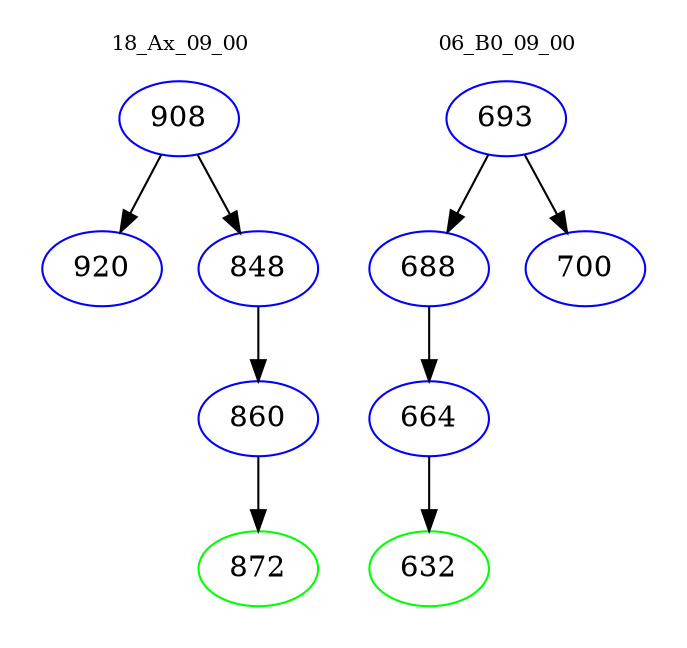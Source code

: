 digraph{
subgraph cluster_0 {
color = white
label = "18_Ax_09_00";
fontsize=10;
T0_908 [label="908", color="blue"]
T0_908 -> T0_920 [color="black"]
T0_920 [label="920", color="blue"]
T0_908 -> T0_848 [color="black"]
T0_848 [label="848", color="blue"]
T0_848 -> T0_860 [color="black"]
T0_860 [label="860", color="blue"]
T0_860 -> T0_872 [color="black"]
T0_872 [label="872", color="green"]
}
subgraph cluster_1 {
color = white
label = "06_B0_09_00";
fontsize=10;
T1_693 [label="693", color="blue"]
T1_693 -> T1_688 [color="black"]
T1_688 [label="688", color="blue"]
T1_688 -> T1_664 [color="black"]
T1_664 [label="664", color="blue"]
T1_664 -> T1_632 [color="black"]
T1_632 [label="632", color="green"]
T1_693 -> T1_700 [color="black"]
T1_700 [label="700", color="blue"]
}
}
